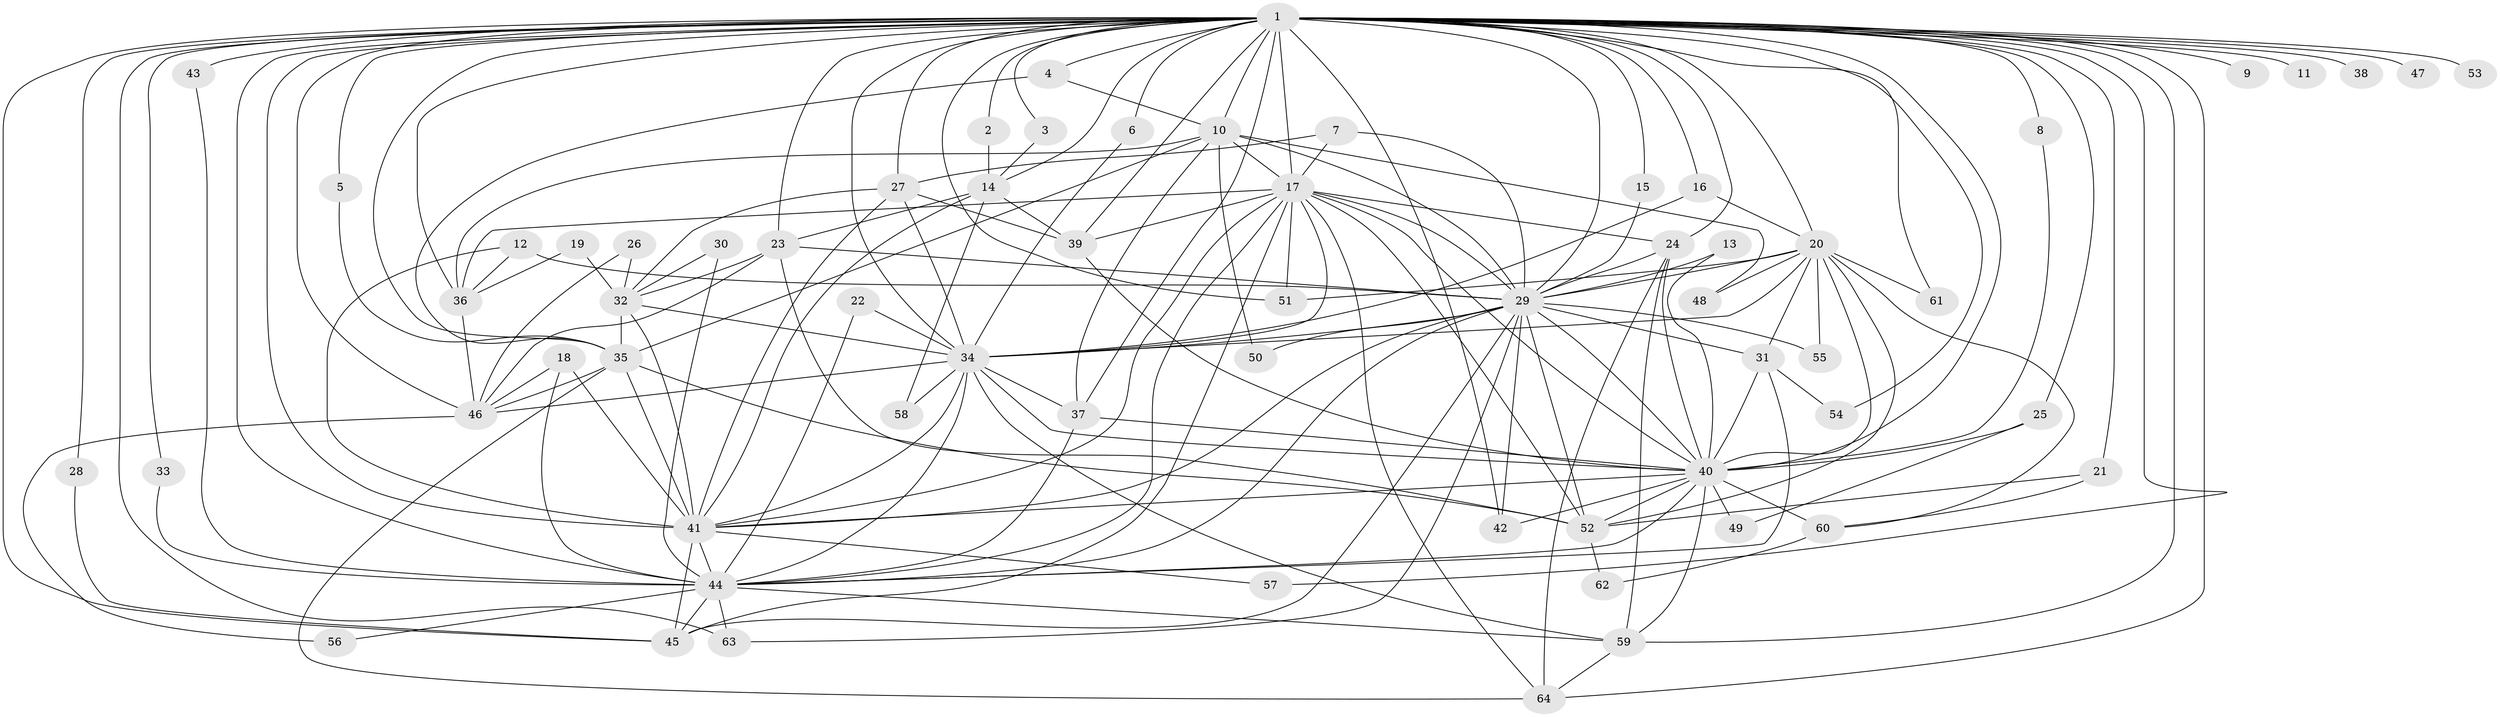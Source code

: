 // original degree distribution, {21: 0.015748031496062992, 25: 0.007874015748031496, 20: 0.015748031496062992, 17: 0.007874015748031496, 23: 0.015748031496062992, 29: 0.007874015748031496, 14: 0.007874015748031496, 5: 0.031496062992125984, 4: 0.09448818897637795, 9: 0.007874015748031496, 12: 0.007874015748031496, 3: 0.1732283464566929, 2: 0.5511811023622047, 8: 0.031496062992125984, 6: 0.023622047244094488}
// Generated by graph-tools (version 1.1) at 2025/49/03/09/25 03:49:33]
// undirected, 64 vertices, 175 edges
graph export_dot {
graph [start="1"]
  node [color=gray90,style=filled];
  1;
  2;
  3;
  4;
  5;
  6;
  7;
  8;
  9;
  10;
  11;
  12;
  13;
  14;
  15;
  16;
  17;
  18;
  19;
  20;
  21;
  22;
  23;
  24;
  25;
  26;
  27;
  28;
  29;
  30;
  31;
  32;
  33;
  34;
  35;
  36;
  37;
  38;
  39;
  40;
  41;
  42;
  43;
  44;
  45;
  46;
  47;
  48;
  49;
  50;
  51;
  52;
  53;
  54;
  55;
  56;
  57;
  58;
  59;
  60;
  61;
  62;
  63;
  64;
  1 -- 2 [weight=1.0];
  1 -- 3 [weight=1.0];
  1 -- 4 [weight=1.0];
  1 -- 5 [weight=1.0];
  1 -- 6 [weight=1.0];
  1 -- 8 [weight=1.0];
  1 -- 9 [weight=2.0];
  1 -- 10 [weight=1.0];
  1 -- 11 [weight=2.0];
  1 -- 14 [weight=2.0];
  1 -- 15 [weight=1.0];
  1 -- 16 [weight=1.0];
  1 -- 17 [weight=4.0];
  1 -- 20 [weight=1.0];
  1 -- 21 [weight=2.0];
  1 -- 23 [weight=1.0];
  1 -- 24 [weight=1.0];
  1 -- 25 [weight=2.0];
  1 -- 27 [weight=1.0];
  1 -- 28 [weight=1.0];
  1 -- 29 [weight=4.0];
  1 -- 33 [weight=1.0];
  1 -- 34 [weight=4.0];
  1 -- 35 [weight=1.0];
  1 -- 36 [weight=1.0];
  1 -- 37 [weight=1.0];
  1 -- 38 [weight=2.0];
  1 -- 39 [weight=2.0];
  1 -- 40 [weight=4.0];
  1 -- 41 [weight=4.0];
  1 -- 42 [weight=1.0];
  1 -- 43 [weight=2.0];
  1 -- 44 [weight=4.0];
  1 -- 45 [weight=1.0];
  1 -- 46 [weight=2.0];
  1 -- 47 [weight=2.0];
  1 -- 51 [weight=2.0];
  1 -- 53 [weight=2.0];
  1 -- 54 [weight=1.0];
  1 -- 57 [weight=1.0];
  1 -- 59 [weight=1.0];
  1 -- 61 [weight=1.0];
  1 -- 63 [weight=1.0];
  1 -- 64 [weight=1.0];
  2 -- 14 [weight=1.0];
  3 -- 14 [weight=1.0];
  4 -- 10 [weight=1.0];
  4 -- 35 [weight=1.0];
  5 -- 35 [weight=1.0];
  6 -- 34 [weight=1.0];
  7 -- 17 [weight=1.0];
  7 -- 27 [weight=1.0];
  7 -- 29 [weight=1.0];
  8 -- 40 [weight=1.0];
  10 -- 17 [weight=1.0];
  10 -- 29 [weight=1.0];
  10 -- 35 [weight=1.0];
  10 -- 36 [weight=1.0];
  10 -- 37 [weight=1.0];
  10 -- 48 [weight=1.0];
  10 -- 50 [weight=1.0];
  12 -- 29 [weight=1.0];
  12 -- 36 [weight=1.0];
  12 -- 41 [weight=1.0];
  13 -- 29 [weight=1.0];
  13 -- 40 [weight=1.0];
  14 -- 23 [weight=1.0];
  14 -- 39 [weight=1.0];
  14 -- 41 [weight=1.0];
  14 -- 58 [weight=1.0];
  15 -- 29 [weight=1.0];
  16 -- 20 [weight=1.0];
  16 -- 34 [weight=1.0];
  17 -- 24 [weight=1.0];
  17 -- 29 [weight=2.0];
  17 -- 34 [weight=1.0];
  17 -- 36 [weight=1.0];
  17 -- 39 [weight=1.0];
  17 -- 40 [weight=1.0];
  17 -- 41 [weight=1.0];
  17 -- 44 [weight=1.0];
  17 -- 45 [weight=1.0];
  17 -- 51 [weight=1.0];
  17 -- 52 [weight=1.0];
  17 -- 64 [weight=1.0];
  18 -- 41 [weight=1.0];
  18 -- 44 [weight=1.0];
  18 -- 46 [weight=1.0];
  19 -- 32 [weight=1.0];
  19 -- 36 [weight=1.0];
  20 -- 29 [weight=1.0];
  20 -- 31 [weight=1.0];
  20 -- 34 [weight=2.0];
  20 -- 40 [weight=1.0];
  20 -- 48 [weight=1.0];
  20 -- 51 [weight=1.0];
  20 -- 52 [weight=1.0];
  20 -- 55 [weight=1.0];
  20 -- 60 [weight=1.0];
  20 -- 61 [weight=1.0];
  21 -- 52 [weight=1.0];
  21 -- 60 [weight=1.0];
  22 -- 34 [weight=1.0];
  22 -- 44 [weight=1.0];
  23 -- 29 [weight=1.0];
  23 -- 32 [weight=1.0];
  23 -- 46 [weight=1.0];
  23 -- 52 [weight=1.0];
  24 -- 29 [weight=1.0];
  24 -- 40 [weight=1.0];
  24 -- 59 [weight=1.0];
  24 -- 64 [weight=1.0];
  25 -- 40 [weight=1.0];
  25 -- 49 [weight=1.0];
  26 -- 32 [weight=1.0];
  26 -- 46 [weight=1.0];
  27 -- 32 [weight=1.0];
  27 -- 34 [weight=1.0];
  27 -- 39 [weight=1.0];
  27 -- 41 [weight=1.0];
  28 -- 45 [weight=1.0];
  29 -- 31 [weight=1.0];
  29 -- 34 [weight=1.0];
  29 -- 40 [weight=1.0];
  29 -- 41 [weight=1.0];
  29 -- 42 [weight=1.0];
  29 -- 44 [weight=1.0];
  29 -- 45 [weight=1.0];
  29 -- 50 [weight=1.0];
  29 -- 52 [weight=1.0];
  29 -- 55 [weight=1.0];
  29 -- 63 [weight=1.0];
  30 -- 32 [weight=1.0];
  30 -- 44 [weight=1.0];
  31 -- 40 [weight=1.0];
  31 -- 44 [weight=2.0];
  31 -- 54 [weight=1.0];
  32 -- 34 [weight=1.0];
  32 -- 35 [weight=1.0];
  32 -- 41 [weight=2.0];
  33 -- 44 [weight=1.0];
  34 -- 37 [weight=1.0];
  34 -- 40 [weight=1.0];
  34 -- 41 [weight=1.0];
  34 -- 44 [weight=1.0];
  34 -- 46 [weight=1.0];
  34 -- 58 [weight=1.0];
  34 -- 59 [weight=1.0];
  35 -- 41 [weight=1.0];
  35 -- 46 [weight=1.0];
  35 -- 52 [weight=1.0];
  35 -- 64 [weight=1.0];
  36 -- 46 [weight=1.0];
  37 -- 40 [weight=1.0];
  37 -- 44 [weight=1.0];
  39 -- 40 [weight=1.0];
  40 -- 41 [weight=1.0];
  40 -- 42 [weight=1.0];
  40 -- 44 [weight=1.0];
  40 -- 49 [weight=1.0];
  40 -- 52 [weight=1.0];
  40 -- 59 [weight=1.0];
  40 -- 60 [weight=2.0];
  41 -- 44 [weight=1.0];
  41 -- 45 [weight=1.0];
  41 -- 57 [weight=1.0];
  43 -- 44 [weight=1.0];
  44 -- 45 [weight=1.0];
  44 -- 56 [weight=1.0];
  44 -- 59 [weight=1.0];
  44 -- 63 [weight=1.0];
  46 -- 56 [weight=1.0];
  52 -- 62 [weight=1.0];
  59 -- 64 [weight=1.0];
  60 -- 62 [weight=1.0];
}
